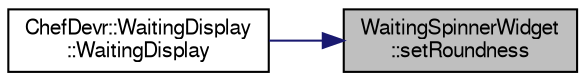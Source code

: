 digraph "WaitingSpinnerWidget::setRoundness"
{
 // LATEX_PDF_SIZE
  edge [fontname="FreeSans",fontsize="10",labelfontname="FreeSans",labelfontsize="10"];
  node [fontname="FreeSans",fontsize="10",shape=record];
  rankdir="RL";
  Node95 [label="WaitingSpinnerWidget\l::setRoundness",height=0.2,width=0.4,color="black", fillcolor="grey75", style="filled", fontcolor="black",tooltip=" "];
  Node95 -> Node96 [dir="back",color="midnightblue",fontsize="10",style="solid",fontname="FreeSans"];
  Node96 [label="ChefDevr::WaitingDisplay\l::WaitingDisplay",height=0.2,width=0.4,color="black", fillcolor="white", style="filled",URL="$class_chef_devr_1_1_waiting_display.html#aaf2fee02910d6d1f5a9e6f5a166e5ab1",tooltip=" "];
}
